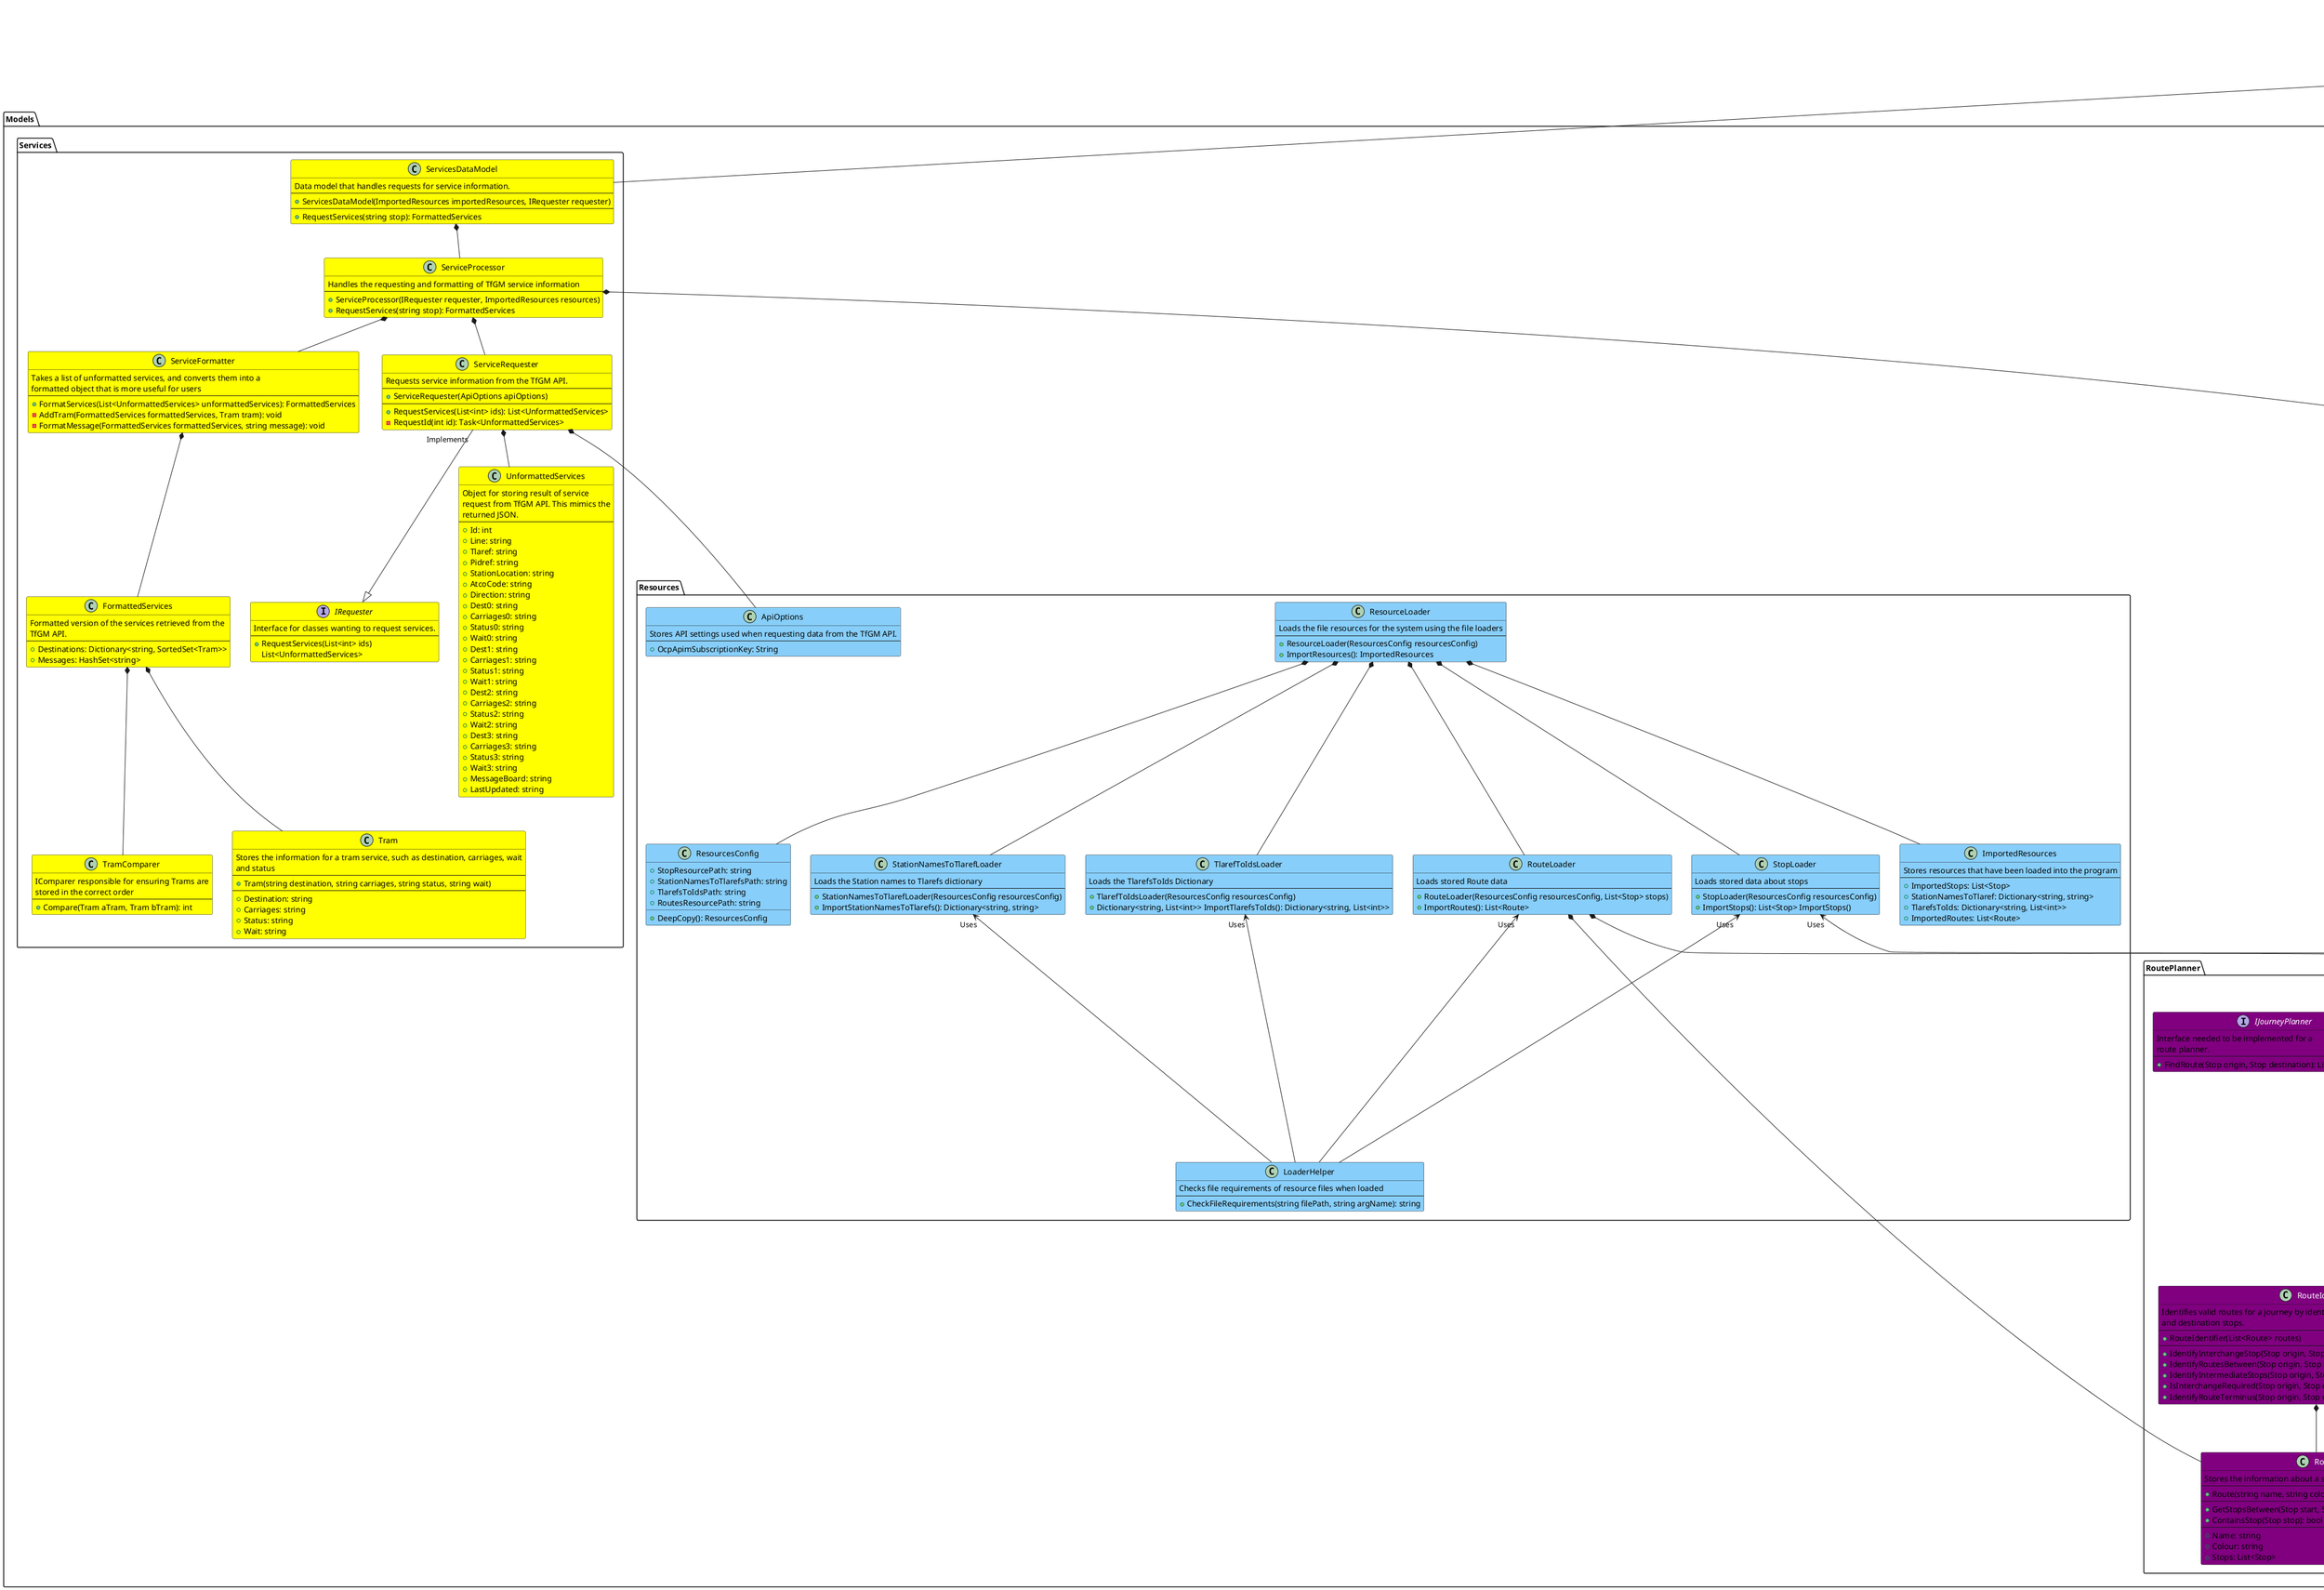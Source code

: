 @startuml TfGM-API-Wrapper
skinparam classFontColor automatic

'Models.RoutePlanner'
package Models.RoutePlanner {
Models.Resources.RouteLoader *-- Models.RoutePlanner.UnprocessedRoute
Models.RoutePlanner.RoutePlanner *-- Models.RoutePlanner.PlannedRoute
Models.RoutePlanner.RoutePlanner *-- Models.RoutePlanner.Route
Models.RoutePlanner.RoutePlanner *-- Models.RoutePlanner.RouteNotPossibleException
Models.RoutePlanner.RoutePlanner *-- Models.RoutePlanner.RouteIdentifier
Models.RoutePlanner.RouteIdentifier *-- Models.RoutePlanner.Route
Models.RoutePlanner.RoutePlannerDataModel *-- Models.Stops.StopLookup
Models.RoutePlanner.RoutePlannerDataModel *-- Models.RoutePlanner.RoutePlanner
Models.RoutePlanner.RoutePlanner "Implements" --|> Models.RoutePlanner.IRoutePlanner
}

class Models.RoutePlanner.RoutePlannerDataModel #Purple {
Data Model for Route planning requests
---
+ RoutePlannerDataModel(ImportedResources importedResources, IRoutePlanner routePlanner)
---
+ FindRoute(string origin, string destination): List<PlannedRoute>
}

class Models.RoutePlanner.Route #Purple {
Stores the information about a single Route
---
+ Route(string name, string colour, List<Stop> stops)
---
+ GetStopsBetween(Stop start, Stop destination): List<Stop>
+ ContainsStop(Stop stop): bool
---
+ Name: string
+ Colour: string
+ Stops: List<Stop>
}

class Models.RoutePlanner.UnprocessedRoute #Purple {
POCO used for importing routes from a file.
These only contain the stop names.
The Route type containing the Stop class is created 
when the resources are imported.
---
+ Route(string name, string colour, List<string> stops)
---
+ Name: string
+ Colour: string
+ Stops: List<string>
}

class Models.RoutePlanner.PlannedRoute #Purple {
Stores a possible route between an origin and destination
---
+ PlannedRoute()
---
+ OriginStop: Stop
+ DestinationStop: Stop
+ InterchangeStop: Stop
+ RouteFromOrigin: Route
+ RouteFromInterchange: Route
+ RequiresInterchange: bool
+ RouteDetails: string
}

class Models.RoutePlanner.RouteNotPossibleException  #Purple {
Thrown when a route between two stops 
cannot be generated
}

interface Models.RoutePlanner.IJourneyPlanner #Purple {
Interface needed to be implemented for a 
route planner. 
---
+ FindRoute(Stop origin, Stop destination): List<PlannedRoute>
}

class Models.RoutePlanner.RouteIdentifier #Purple {
Identifies valid routes for a journey by identifying routes that include the start
and destination stops. 
---
+ RouteIdentifier(List<Route> routes)
---
+ IdentifyInterchangeStop(Stop origin, Stop destination): Stop
+ IdentifyRoutesBetween(Stop origin, Stop destination): List<Route>
+ IdentifyIntermediateStops(Stop origin, Stop destination, Route route): List<Stop>
+ IsInterchangeRequired(Stop origin, Stop destination): bool
+ IdentifyRouteTerminus(Stop origin, Stop destination, Route route): Stop
}


class Models.RoutePlanner.RoutePlanner #Purple {
Identifies a journey between two stops
---
+ RoutePlanner(List<Route> routes)
---
+ PlanJourney(Stop origin, Stop destination): List<PlannedRoute>
}

'Models.Services' 
package Models.Services {
Models.Services.FormattedServices *-- Models.Services.Tram 
Models.Services.FormattedServices *-- Models.Services.TramComparer 
Models.Services.ServiceRequester "Implements" --|> Models.Services.IRequester
Models.Services.ServiceRequester *-- Models.Services.UnformattedServices
Models.Services.ServiceFormatter *-- Models.Services.FormattedServices
Models.Services.ServiceProcessor *-- Models.Services.ServiceRequester
Models.Services.ServiceProcessor *-- Models.Services.ServiceFormatter
Models.Services.ServiceProcessor *-- Models.Stops.StopLookup
Models.Services.ServicesDataModel *-- Models.Services.ServiceProcessor
}

class Models.Services.ServicesDataModel #Yellow {
Data model that handles requests for service information.
---
+ ServicesDataModel(ImportedResources importedResources, IRequester requester)
---
+ RequestServices(string stop): FormattedServices
}

class Models.Services.Tram #Yellow{
Stores the information for a tram service, such as destination, carriages, wait
and status
---
+ Tram(string destination, string carriages, string status, string wait)
---
+ Destination: string
+ Carriages: string
+ Status: string
+ Wait: string
}

class Models.Services.FormattedServices #Yellow{
Formatted version of the services retrieved from the 
TfGM API.
---
+ Destinations: Dictionary<string, SortedSet<Tram>>
+ Messages: HashSet<string>
}

class Models.Services.TramComparer #Yellow {
IComparer responsible for ensuring Trams are 
stored in the correct order
---
+ Compare(Tram aTram, Tram bTram): int
}

interface Models.Services.IRequester #Yellow{
Interface for classes wanting to request services.
---
+ RequestServices(List<int> ids)
List<UnformattedServices> 
}

class Models.Services.UnformattedServices #Yellow {
Object for storing result of service
request from TfGM API. This mimics the
returned JSON.
---
+ Id: int
+ Line: string
+ Tlaref: string
+ Pidref: string
+ StationLocation: string
+ AtcoCode: string
+ Direction: string
+ Dest0: string
+ Carriages0: string 
+ Status0: string 
+ Wait0: string
+ Dest1: string 
+ Carriages1: string 
+ Status1: string
+ Wait1: string
+ Dest2: string
+ Carriages2: string
+ Status2: string
+ Wait2: string
+ Dest3: string
+ Carriages3: string
+ Status3: string
+ Wait3: string
+ MessageBoard: string
+ LastUpdated: string
}
class Models.Services.ServiceRequester #Yellow {
Requests service information from the TfGM API.
---
+ ServiceRequester(ApiOptions apiOptions)
---
+ RequestServices(List<int> ids): List<UnformattedServices> 
- RequestId(int id): Task<UnformattedServices> 
}

class Models.Services.ServiceFormatter #Yellow {
Takes a list of unformatted services, and converts them into a 
formatted object that is more useful for users
---
+ FormatServices(List<UnformattedServices> unformattedServices): FormattedServices 
- AddTram(FormattedServices formattedServices, Tram tram): void 
- FormatMessage(FormattedServices formattedServices, string message): void
}

class Models.Services.ServiceProcessor #Yellow {
Handles the requesting and formatting of TfGM service information 
---
+ ServiceProcessor(IRequester requester, ImportedResources resources)
+ RequestServices(string stop): FormattedServices 
} 

'Models.Stops'
package Models.Stops {
Models.Stops.StopLookup *-- Models.Stops.Stop
Models.Stops.StopLookup *-- Models.Stops.StopNotFoundException
}

class Models.Stops.StopsDataModel #Orange {
Data model for processing stops related requests.
---
+ StopsDataModel(ImportedResources importedResources)
---
GetStops(): List<Stop> 
}

class Models.Stops.StopLookup #Orange {
Looks up the Stop Information for a given stop name 
or TLAREF.
---
+ StopLookup(ImportedResources importedResources)
+ TlarefLookup(string tlaref): List<int> 
+ StationNameLookup(string stationName): List<int> 
+ LookupIDs(string value): List<int> 
+ IdentifyStop(string value): Stop
}

class Models.Stops.StopNotFoundException #Orange {
Exception thrown when a stop could not be identified
}

class Models.Stops.Stop #Orange{
POCO for storing Stop information 
---
+ StopName: string
+ Tlaref: string
+ Ids: ArrayList
+ AtcoCode: string
+ Latitude: string
+ Longitude: string
+ Street: string
+ RoadCrossing: string
+ Line: string
+ StopZone: string
}

'Models.Resources'
package Models.Resources {
Models.Resources.StopLoader "Uses" <--- Models.Resources.LoaderHelper
Models.Resources.StationNamesToTlarefLoader "Uses" <--- Models.Resources.LoaderHelper
Models.Resources.TlarefToIdsLoader "Uses" <--- Models.Resources.LoaderHelper
Models.Resources.RouteLoader "Uses" <--- Models.Resources.LoaderHelper
Models.Resources.StopLoader "Uses" <--- Models.Stops.Stop
Models.Resources.ResourceLoader *-- Models.Resources.ImportedResources
Models.Resources.ResourceLoader *-- Models.Resources.StopLoader
Models.Resources.ResourceLoader *-- Models.Resources.StationNamesToTlarefLoader
Models.Resources.ResourceLoader *-- Models.Resources.TlarefToIdsLoader
Models.Resources.ResourceLoader *-- Models.Resources.RouteLoader
Models.Resources.RouteLoader *-- Models.RoutePlanner.Route
Models.Resources.ResourceLoader *-- Models.Resources.ResourcesConfig
Models.Services.ServiceRequester *-- Models.Resources.ApiOptions 
}

class Models.Resources.ApiOptions #LightSkyBlue {
Stores API settings used when requesting data from the TfGM API.
---
+ OcpApimSubscriptionKey: String
}

class Models.Resources.LoaderHelper #LightSkyBlue {
Checks file requirements of resource files when loaded
---
+ CheckFileRequirements(string filePath, string argName): string
}

class Models.Resources.ImportedResources #LightSkyBlue {
Stores resources that have been loaded into the program
---
+ ImportedStops: List<Stop>
+ StationNamesToTlaref: Dictionary<string, string> 
+ TlarefsToIds: Dictionary<string, List<int>> 
+ ImportedRoutes: List<Route>
}

class Models.Resources.TlarefToIdsLoader #LightSkyBlue {
Loads the TlarefsToIds Dictionary
---
+ TlarefToIdsLoader(ResourcesConfig resourcesConfig)
+ Dictionary<string, List<int>> ImportTlarefsToIds(): Dictionary<string, List<int>> 
}

class Models.Resources.RouteLoader #LightSkyBlue {
Loads stored Route data
----
+ RouteLoader(ResourcesConfig resourcesConfig, List<Stop> stops)
+ ImportRoutes(): List<Route>
}

class Models.Resources.StationNamesToTlarefLoader #LightSkyBlue {
Loads the Station names to Tlarefs dictionary
---
+ StationNamesToTlarefLoader(ResourcesConfig resourcesConfig)
+ ImportStationNamesToTlarefs(): Dictionary<string, string> 
}

class Models.Resources.StopLoader #LightSkyBlue {
Loads stored data about stops
---
+ StopLoader(ResourcesConfig resourcesConfig)
+ ImportStops(): List<Stop> ImportStops()
} 

class Models.Resources.ResourceLoader #LightSkyBlue {
Loads the file resources for the system using the file loaders
---
+ ResourceLoader(ResourcesConfig resourcesConfig)
+ ImportResources(): ImportedResources
}

class Models.Resources.ResourcesConfig #LightSkyBlue {
+ StopResourcePath: string
+ StationNamesToTlarefsPath: string
+ TlarefsToIdsPath: string
+ RoutesResourcePath: string
+ DeepCopy(): ResourcesConfig
}

'Controllers
package Controllers {
Controllers.StopsController "Uses" <-- Models.Stops.StopsDataModel
Controllers.ServiceController "Uses" <-- Models.Services.ServicesDataModel
Controllers.RoutePlannerController "Uses" <-- Models.RoutePlanner.RoutePlannerDataModel
}

class Controllers.RoutePlannerController #HoneyDew {
Controller for handling requests for planning RoutesResourcePath
---
+ RoutePlannerController(IRoutePlannerDataModel)
---
+ FindRoute(string origin, string destination): IActionResult
}

class Controllers.ServiceController #HoneyDew{
Controller for handling requests for service information
---
+ ServiceController(IServiceDataModel serviceDataModel)
---
+ GetService(string stop): IActionResult 
}

class Controllers.StopsController #HoneyDew {
Controller for handling requests for stop information
---
+ StopsController(IStopsDataModel)
---
+ GetAllStops(): IActionResult 
}

@enduml
